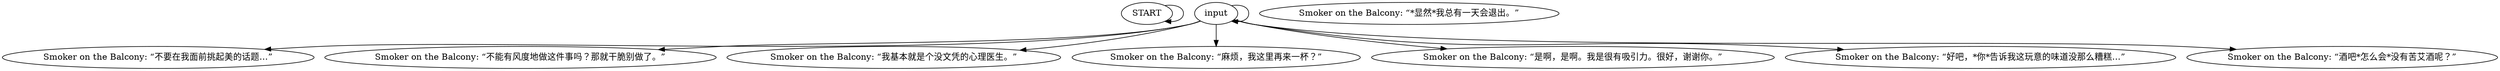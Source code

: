 # BACKYARD / SMOKER ON THE BALCONY barks whirling
# Barks inside Whirling.
# ==================================================
digraph G {
	  0 [label="START"];
	  1 [label="input"];
	  2 [label="Smoker on the Balcony: “不要在我面前挑起美的话题…”"];
	  3 [label="Smoker on the Balcony: “*显然*我总有一天会退出。”"];
	  4 [label="Smoker on the Balcony: “不能有风度地做这件事吗？那就干脆别做了。”"];
	  5 [label="Smoker on the Balcony: “我基本就是个没文凭的心理医生。”"];
	  6 [label="Smoker on the Balcony: “麻烦，我这里再来一杯？”"];
	  7 [label="Smoker on the Balcony: “是啊，是啊。我是很有吸引力。很好，谢谢你。”"];
	  8 [label="Smoker on the Balcony: “好吧，*你*告诉我这玩意的味道没那么糟糕…”"];
	  9 [label="Smoker on the Balcony: “酒吧*怎么会*没有苦艾酒呢？”"];
	  0 -> 0
	  1 -> 1
	  1 -> 2
	  1 -> 4
	  1 -> 5
	  1 -> 6
	  1 -> 7
	  1 -> 8
	  1 -> 9
}

